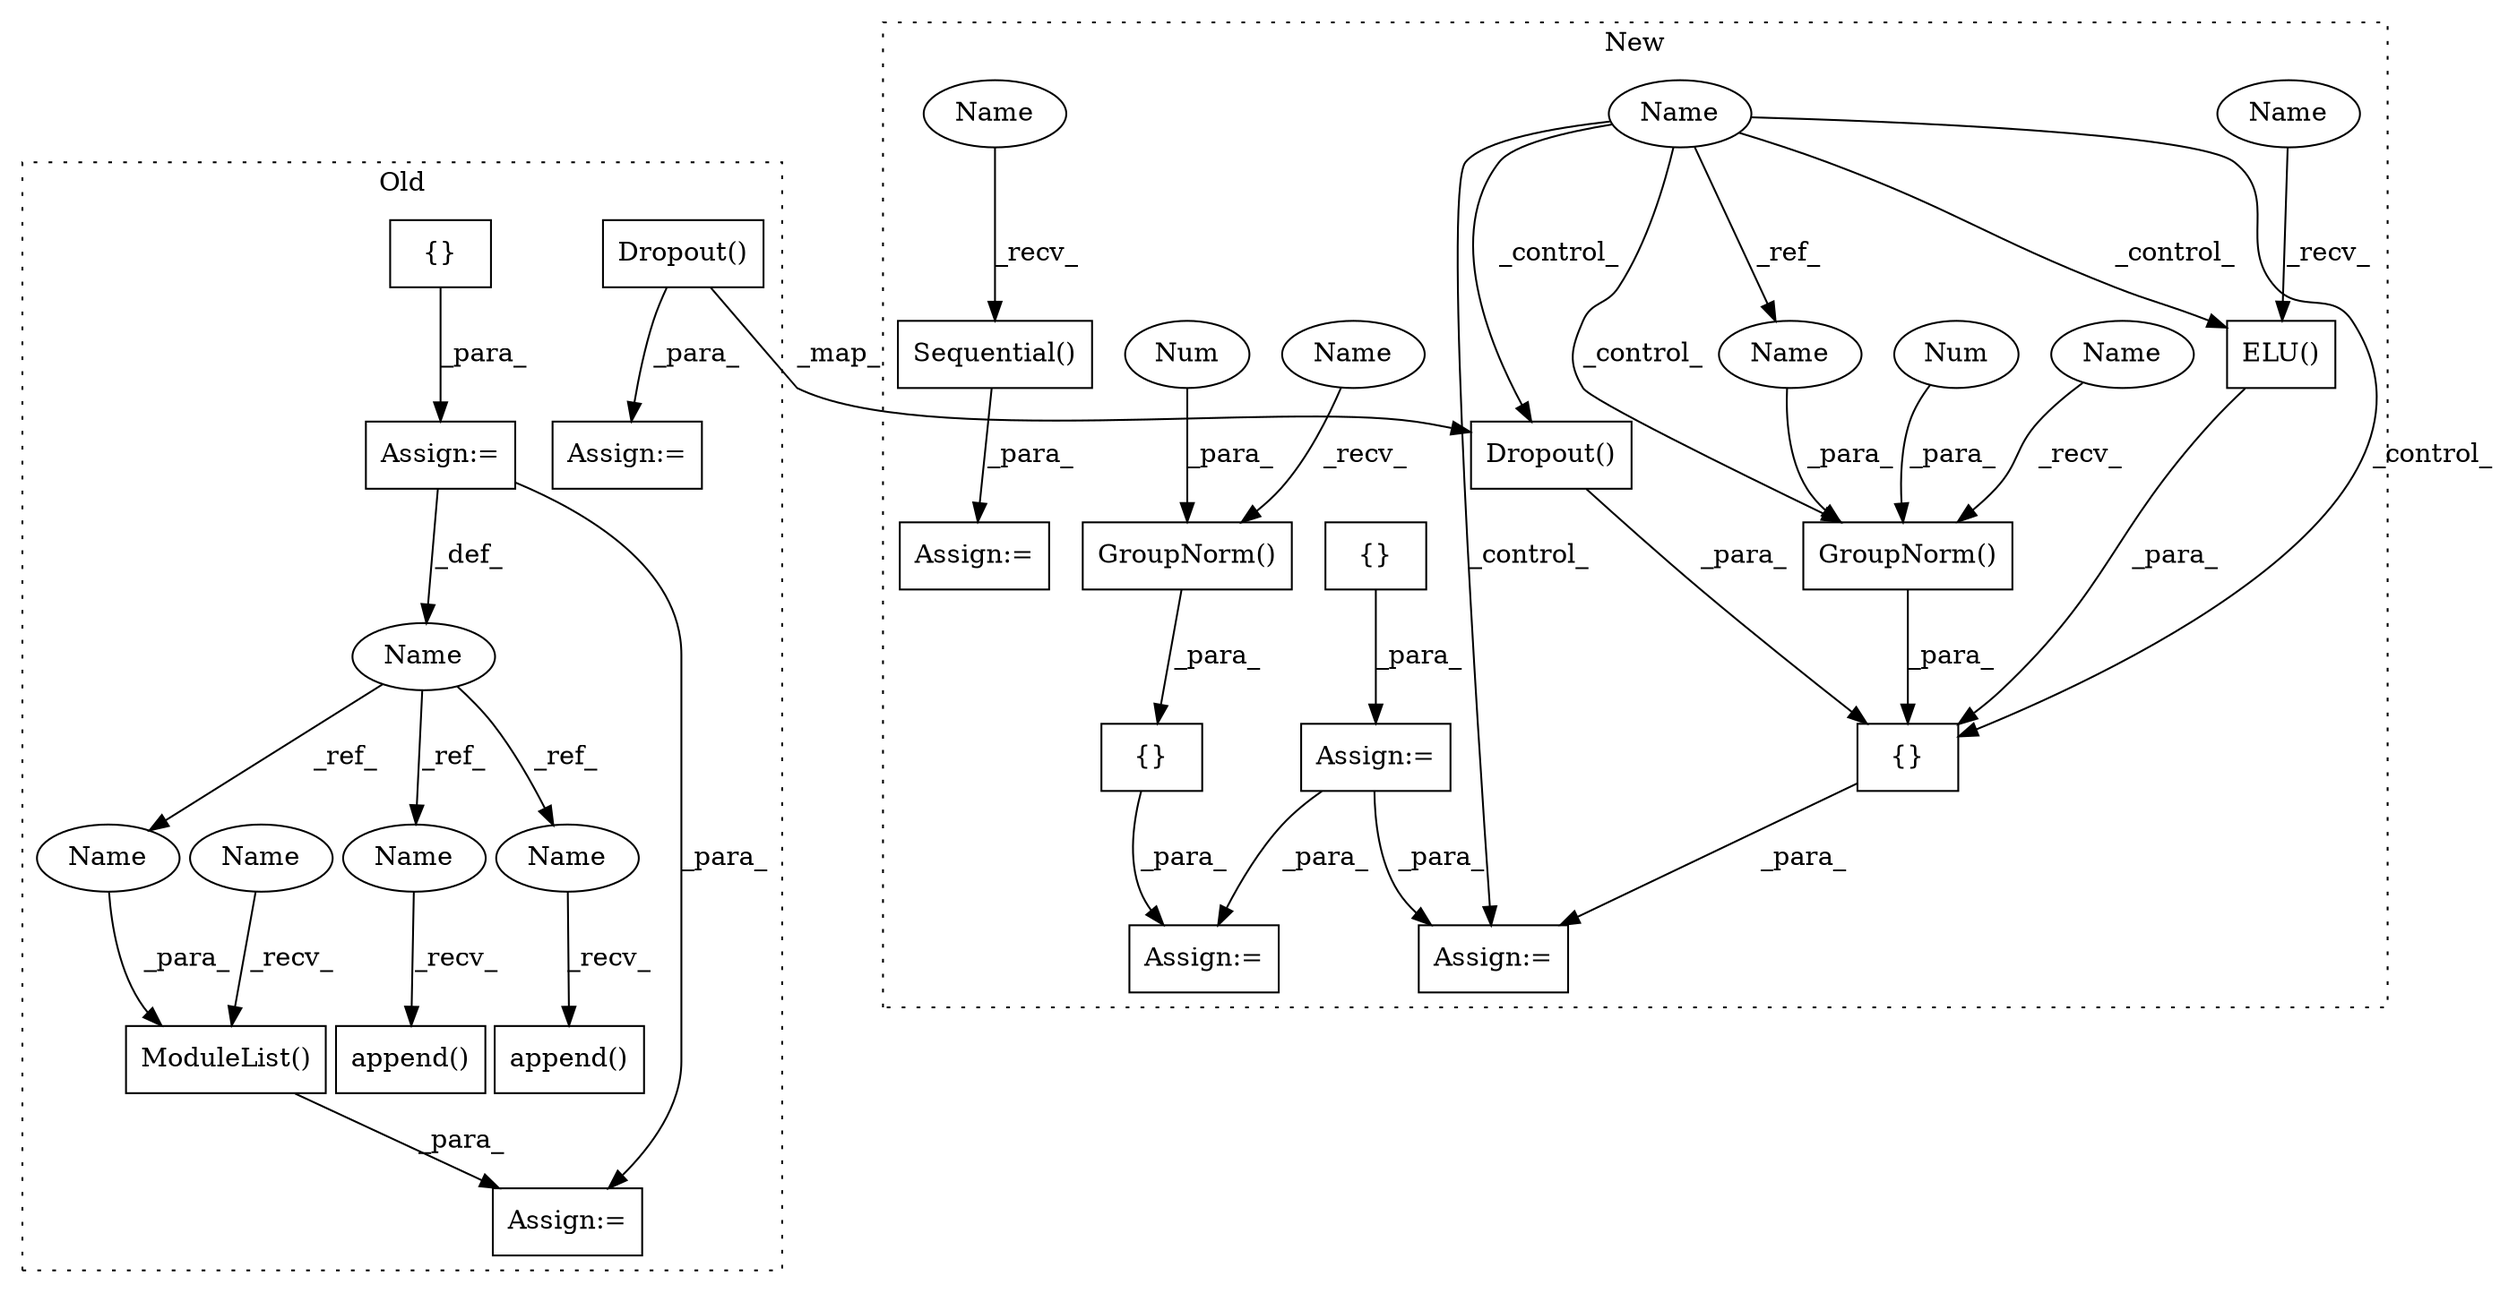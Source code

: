 digraph G {
subgraph cluster0 {
1 [label="ModuleList()" a="75" s="13148,13166" l="14,1" shape="box"];
5 [label="{}" a="59" s="12942,12942" l="2,1" shape="box"];
8 [label="append()" a="75" s="12982,13038" l="12,1" shape="box"];
9 [label="Name" a="87" s="12935" l="4" shape="ellipse"];
10 [label="append()" a="75" s="13066,13126" l="12,1" shape="box"];
13 [label="Assign:=" a="68" s="12939" l="3" shape="box"];
14 [label="Assign:=" a="68" s="13145" l="3" shape="box"];
15 [label="Dropout()" a="75" s="12718" l="26" shape="box"];
17 [label="Assign:=" a="68" s="12715" l="3" shape="box"];
26 [label="Name" a="87" s="13148" l="2" shape="ellipse"];
31 [label="Name" a="87" s="13066" l="4" shape="ellipse"];
32 [label="Name" a="87" s="13162" l="4" shape="ellipse"];
33 [label="Name" a="87" s="12982" l="4" shape="ellipse"];
label = "Old";
style="dotted";
}
subgraph cluster1 {
2 [label="GroupNorm()" a="75" s="12881,12898" l="13,1" shape="box"];
3 [label="ELU()" a="75" s="12917" l="8" shape="box"];
4 [label="Num" a="76" s="12894" l="1" shape="ellipse"];
6 [label="{}" a="59" s="12799,12970" l="19,0" shape="box"];
7 [label="Sequential()" a="75" s="13100,13115" l="14,2" shape="box"];
11 [label="Assign:=" a="68" s="12795" l="4" shape="box"];
12 [label="Assign:=" a="68" s="13097" l="3" shape="box"];
16 [label="Dropout()" a="75" s="12944" l="26" shape="box"];
18 [label="Name" a="87" s="12769" l="1" shape="ellipse"];
19 [label="GroupNorm()" a="75" s="13056,13077" l="13,1" shape="box"];
20 [label="{}" a="59" s="12754,12754" l="2,1" shape="box"];
21 [label="Num" a="76" s="13069" l="1" shape="ellipse"];
22 [label="{}" a="59" s="13004,13078" l="2,0" shape="box"];
23 [label="Assign:=" a="68" s="13000" l="4" shape="box"];
24 [label="Assign:=" a="68" s="12751" l="3" shape="box"];
25 [label="Name" a="87" s="12897" l="1" shape="ellipse"];
27 [label="Name" a="87" s="12881" l="2" shape="ellipse"];
28 [label="Name" a="87" s="13056" l="2" shape="ellipse"];
29 [label="Name" a="87" s="13100" l="2" shape="ellipse"];
30 [label="Name" a="87" s="12917" l="2" shape="ellipse"];
label = "New";
style="dotted";
}
1 -> 14 [label="_para_"];
2 -> 6 [label="_para_"];
3 -> 6 [label="_para_"];
4 -> 2 [label="_para_"];
5 -> 13 [label="_para_"];
6 -> 11 [label="_para_"];
7 -> 12 [label="_para_"];
9 -> 31 [label="_ref_"];
9 -> 33 [label="_ref_"];
9 -> 32 [label="_ref_"];
13 -> 14 [label="_para_"];
13 -> 9 [label="_def_"];
15 -> 16 [label="_map_"];
15 -> 17 [label="_para_"];
16 -> 6 [label="_para_"];
18 -> 3 [label="_control_"];
18 -> 2 [label="_control_"];
18 -> 11 [label="_control_"];
18 -> 16 [label="_control_"];
18 -> 6 [label="_control_"];
18 -> 25 [label="_ref_"];
19 -> 22 [label="_para_"];
20 -> 24 [label="_para_"];
21 -> 19 [label="_para_"];
22 -> 23 [label="_para_"];
24 -> 23 [label="_para_"];
24 -> 11 [label="_para_"];
25 -> 2 [label="_para_"];
26 -> 1 [label="_recv_"];
27 -> 2 [label="_recv_"];
28 -> 19 [label="_recv_"];
29 -> 7 [label="_recv_"];
30 -> 3 [label="_recv_"];
31 -> 10 [label="_recv_"];
32 -> 1 [label="_para_"];
33 -> 8 [label="_recv_"];
}